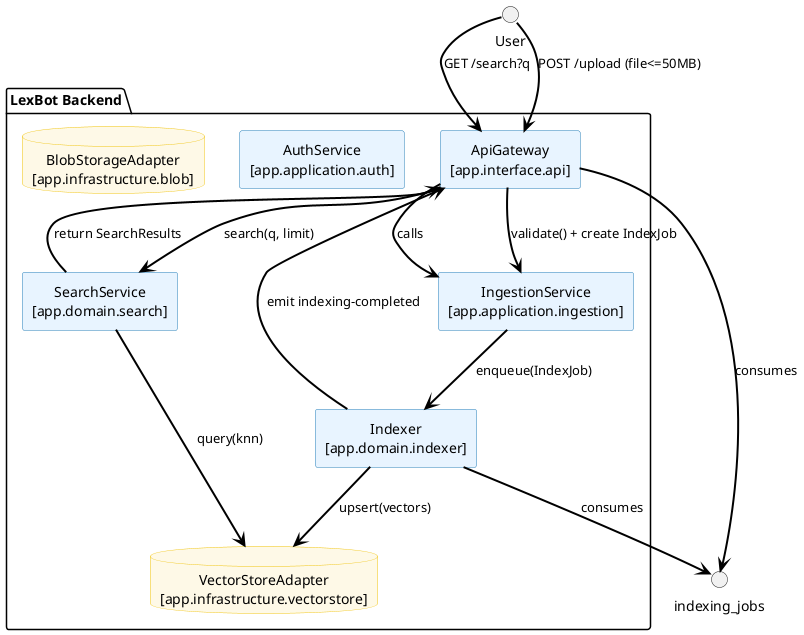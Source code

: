 @startuml
skinparam backgroundColor #FFFFFF
skinparam defaultFontColor #000000
skinparam defaultTextAlignment center

' Components
skinparam RectangleBackgroundColor #e8f4ff
skinparam RectangleBorderColor #2980b9
skinparam RectangleFontColor #000000

skinparam DatabaseBackgroundColor #fef9e7
skinparam DatabaseBorderColor #f1c40f
skinparam DatabaseFontColor #000000

' Actors
skinparam ActorBackgroundColor #FFFFFF
skinparam ActorBorderColor #000000
skinparam ActorFontColor #000000

' Relations
skinparam ArrowColor #000000
skinparam ArrowThickness 2

package "LexBot Backend" as LexBot_Backend {
  rectangle "ApiGateway\n[app.interface.api]" as ApiGateway
  rectangle "AuthService\n[app.application.auth]" as AuthService
  rectangle "IngestionService\n[app.application.ingestion]" as IngestionService
  rectangle "Indexer\n[app.domain.indexer]" as Indexer
  rectangle "SearchService\n[app.domain.search]" as SearchService
  database "VectorStoreAdapter\n[app.infrastructure.vectorstore]" as VectorStoreAdapter
  database "BlobStorageAdapter\n[app.infrastructure.blob]" as BlobStorageAdapter
}

ApiGateway --> IngestionService : calls
ApiGateway --> IngestionService : validate() + create IndexJob
ApiGateway --> SearchService : search(q, limit)
ApiGateway --> indexing_jobs : consumes
Indexer --> ApiGateway : emit indexing-completed
Indexer --> VectorStoreAdapter : upsert(vectors)
Indexer --> indexing_jobs : consumes
IngestionService --> Indexer : enqueue(IndexJob)
SearchService --> ApiGateway : return SearchResults
SearchService --> VectorStoreAdapter : query(knn)
User --> ApiGateway : GET /search?q
User --> ApiGateway : POST /upload (file<=50MB)
@enduml
